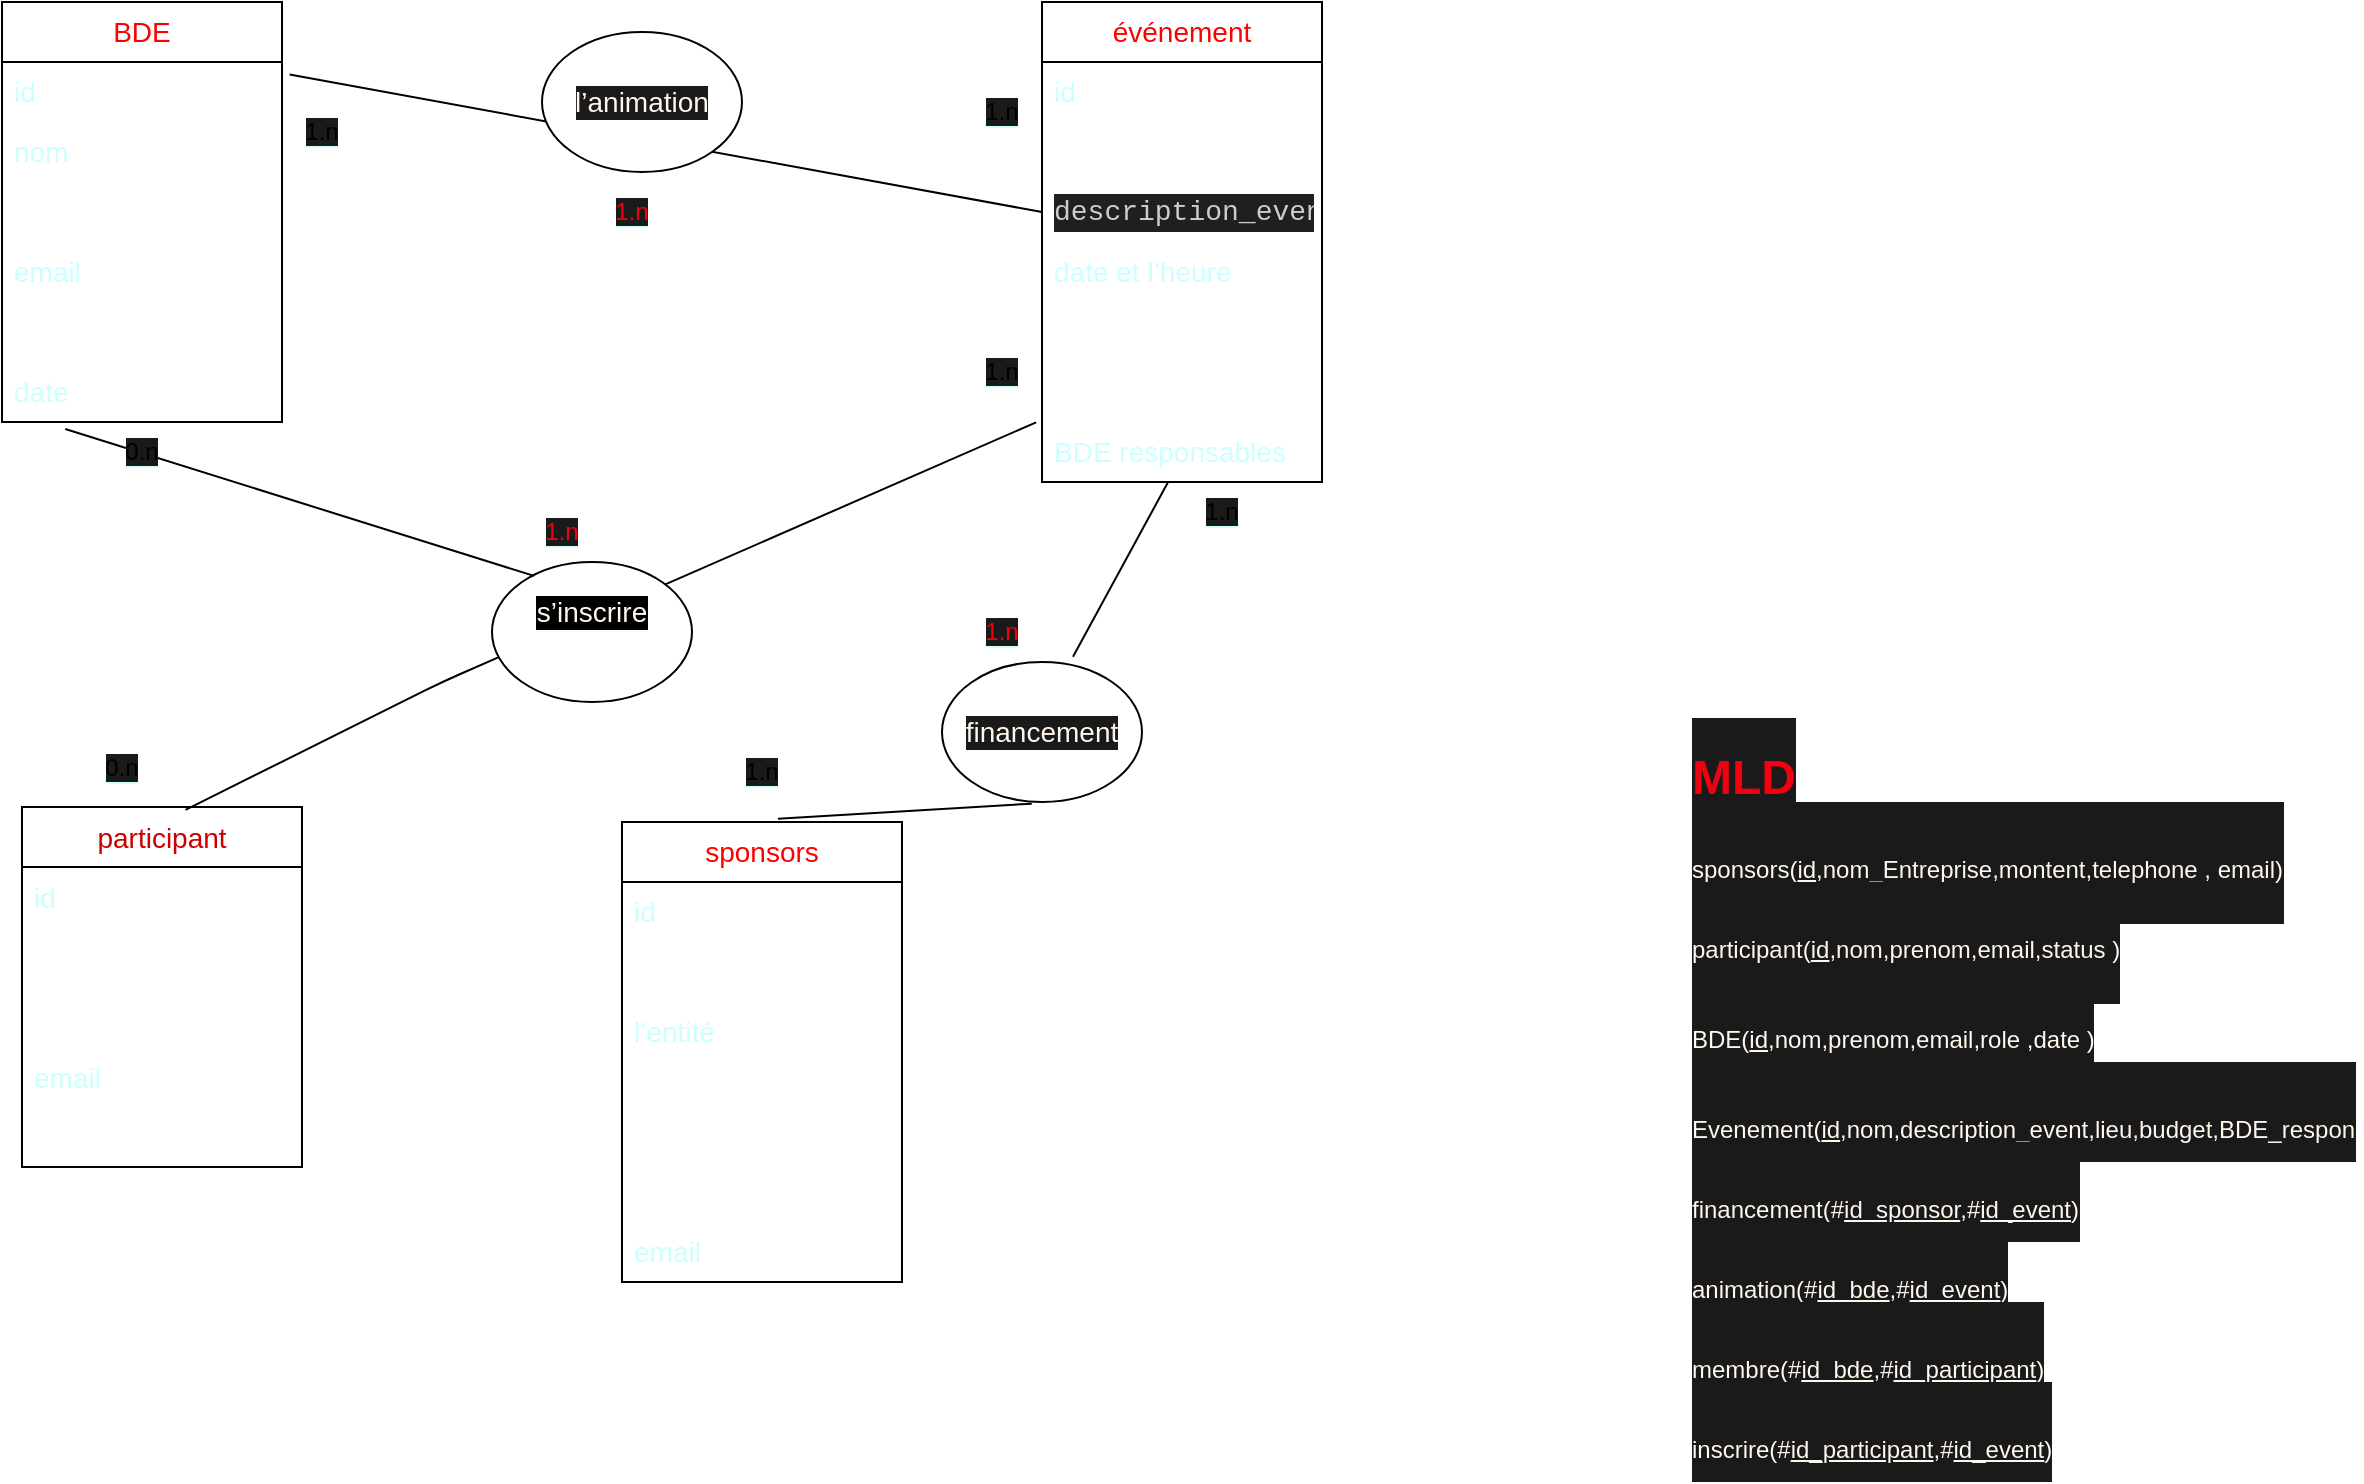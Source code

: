 <mxfile>
    <diagram id="pjIwxmxxNrHiYJVAMZtM" name="Page-1">
        <mxGraphModel dx="771" dy="433" grid="1" gridSize="10" guides="1" tooltips="1" connect="1" arrows="1" fold="1" page="1" pageScale="1" pageWidth="850" pageHeight="1100" math="0" shadow="0">
            <root>
                <mxCell id="0"/>
                <mxCell id="1" parent="0"/>
                <mxCell id="21" value="&lt;span style=&quot;color: rgb(255, 0, 0); font-family: Arial, sans-serif; font-size: 14px;&quot;&gt;BDE&lt;/span&gt;" style="swimlane;fontStyle=0;childLayout=stackLayout;horizontal=1;startSize=30;horizontalStack=0;resizeParent=1;resizeParentMax=0;resizeLast=0;collapsible=1;marginBottom=0;whiteSpace=wrap;html=1;" parent="1" vertex="1">
                    <mxGeometry x="30" y="20" width="140" height="210" as="geometry"/>
                </mxCell>
                <mxCell id="22" value="&lt;span style=&quot;color: rgb(204, 255, 255); font-family: Arial, sans-serif; font-size: 14px;&quot;&gt;id&lt;/span&gt;" style="text;strokeColor=none;fillColor=none;align=left;verticalAlign=middle;spacingLeft=4;spacingRight=4;overflow=hidden;points=[[0,0.5],[1,0.5]];portConstraint=eastwest;rotatable=0;whiteSpace=wrap;html=1;" parent="21" vertex="1">
                    <mxGeometry y="30" width="140" height="30" as="geometry"/>
                </mxCell>
                <mxCell id="23" value="&lt;span id=&quot;docs-internal-guid-59bb639d-7fff-08ca-f081-ec9cf9c233c6&quot;&gt;&lt;span style=&quot;font-size: 10.5pt; font-family: Arial, sans-serif; background-color: transparent; font-variant-numeric: normal; font-variant-east-asian: normal; font-variant-alternates: normal; font-variant-position: normal; vertical-align: baseline;&quot;&gt;&lt;font color=&quot;#ccffff&quot;&gt;nom&lt;/font&gt;&lt;/span&gt;&lt;/span&gt;" style="text;strokeColor=none;fillColor=none;align=left;verticalAlign=middle;spacingLeft=4;spacingRight=4;overflow=hidden;points=[[0,0.5],[1,0.5]];portConstraint=eastwest;rotatable=0;whiteSpace=wrap;html=1;" parent="21" vertex="1">
                    <mxGeometry y="60" width="140" height="30" as="geometry"/>
                </mxCell>
                <mxCell id="24" value="&lt;span id=&quot;docs-internal-guid-3f4ebf22-7fff-260a-1381-0d9e76ec900e&quot;&gt;&lt;span style=&quot;font-size: 10.5pt; font-family: Arial, sans-serif; background-color: transparent; font-variant-numeric: normal; font-variant-east-asian: normal; font-variant-alternates: normal; font-variant-position: normal; vertical-align: baseline;&quot;&gt;&lt;font color=&quot;#ffffff&quot;&gt;prénom&lt;/font&gt;&lt;/span&gt;&lt;/span&gt;" style="text;strokeColor=none;fillColor=none;align=left;verticalAlign=middle;spacingLeft=4;spacingRight=4;overflow=hidden;points=[[0,0.5],[1,0.5]];portConstraint=eastwest;rotatable=0;whiteSpace=wrap;html=1;" parent="21" vertex="1">
                    <mxGeometry y="90" width="140" height="30" as="geometry"/>
                </mxCell>
                <mxCell id="31" value="&lt;span id=&quot;docs-internal-guid-2f668785-7fff-6c8c-528b-079bab67a5d0&quot;&gt;&lt;span style=&quot;font-size: 10.5pt; font-family: Arial, sans-serif; background-color: transparent; font-variant-numeric: normal; font-variant-east-asian: normal; font-variant-alternates: normal; font-variant-position: normal; vertical-align: baseline;&quot;&gt;&lt;font color=&quot;#ccffff&quot;&gt;email&lt;/font&gt;&lt;/span&gt;&lt;/span&gt;" style="text;strokeColor=none;fillColor=none;align=left;verticalAlign=middle;spacingLeft=4;spacingRight=4;overflow=hidden;points=[[0,0.5],[1,0.5]];portConstraint=eastwest;rotatable=0;whiteSpace=wrap;html=1;" vertex="1" parent="21">
                    <mxGeometry y="120" width="140" height="30" as="geometry"/>
                </mxCell>
                <mxCell id="32" value="&lt;span id=&quot;docs-internal-guid-84155e03-7fff-9a52-054f-cbe6f1718405&quot;&gt;&lt;span style=&quot;font-size: 10.5pt; font-family: Arial, sans-serif; background-color: transparent; font-variant-numeric: normal; font-variant-east-asian: normal; font-variant-alternates: normal; font-variant-position: normal; vertical-align: baseline;&quot;&gt;&lt;font color=&quot;#ffffff&quot;&gt;rôle&amp;nbsp;&lt;/font&gt;&lt;/span&gt;&lt;/span&gt;" style="text;strokeColor=none;fillColor=none;align=left;verticalAlign=middle;spacingLeft=4;spacingRight=4;overflow=hidden;points=[[0,0.5],[1,0.5]];portConstraint=eastwest;rotatable=0;whiteSpace=wrap;html=1;" vertex="1" parent="21">
                    <mxGeometry y="150" width="140" height="30" as="geometry"/>
                </mxCell>
                <mxCell id="33" value="&lt;span id=&quot;docs-internal-guid-dc673a9e-7fff-c9e9-d567-cee9d6c7f6c4&quot;&gt;&lt;span style=&quot;font-size: 10.5pt; font-family: Arial, sans-serif; background-color: transparent; font-variant-numeric: normal; font-variant-east-asian: normal; font-variant-alternates: normal; font-variant-position: normal; vertical-align: baseline;&quot;&gt;&lt;font color=&quot;#ccffff&quot;&gt;date&amp;nbsp;&lt;/font&gt;&lt;/span&gt;&lt;/span&gt;" style="text;strokeColor=none;fillColor=none;align=left;verticalAlign=middle;spacingLeft=4;spacingRight=4;overflow=hidden;points=[[0,0.5],[1,0.5]];portConstraint=eastwest;rotatable=0;whiteSpace=wrap;html=1;" vertex="1" parent="21">
                    <mxGeometry y="180" width="140" height="30" as="geometry"/>
                </mxCell>
                <mxCell id="34" value="&lt;span id=&quot;docs-internal-guid-08933a02-7fff-bcd0-d596-280990d4903c&quot;&gt;&lt;span style=&quot;font-size: 10.5pt; font-family: Arial, sans-serif; color: rgb(255, 0, 0); background-color: transparent; font-variant-numeric: normal; font-variant-east-asian: normal; font-variant-alternates: normal; font-variant-position: normal; vertical-align: baseline;&quot;&gt;événement&lt;/span&gt;&lt;/span&gt;" style="swimlane;fontStyle=0;childLayout=stackLayout;horizontal=1;startSize=30;horizontalStack=0;resizeParent=1;resizeParentMax=0;resizeLast=0;collapsible=1;marginBottom=0;whiteSpace=wrap;html=1;" vertex="1" parent="1">
                    <mxGeometry x="550" y="20" width="140" height="240" as="geometry"/>
                </mxCell>
                <mxCell id="154" value="&lt;font face=&quot;Arial, sans-serif&quot; color=&quot;#ccffff&quot;&gt;&lt;span style=&quot;font-size: 14px;&quot;&gt;id&lt;/span&gt;&lt;/font&gt;" style="text;strokeColor=none;fillColor=none;align=left;verticalAlign=middle;spacingLeft=4;spacingRight=4;overflow=hidden;points=[[0,0.5],[1,0.5]];portConstraint=eastwest;rotatable=0;whiteSpace=wrap;html=1;" vertex="1" parent="34">
                    <mxGeometry y="30" width="140" height="30" as="geometry"/>
                </mxCell>
                <mxCell id="35" value="&lt;span id=&quot;docs-internal-guid-45a3f884-7fff-835d-4d21-895cf1a21e6d&quot;&gt;&lt;span style=&quot;font-size: 10.5pt; font-family: Arial, sans-serif; background-color: transparent; font-variant-numeric: normal; font-variant-east-asian: normal; font-variant-alternates: normal; font-variant-position: normal; vertical-align: baseline;&quot;&gt;&lt;font color=&quot;#ffffff&quot;&gt;nom&lt;/font&gt;&lt;/span&gt;&lt;/span&gt;" style="text;strokeColor=none;fillColor=none;align=left;verticalAlign=middle;spacingLeft=4;spacingRight=4;overflow=hidden;points=[[0,0.5],[1,0.5]];portConstraint=eastwest;rotatable=0;whiteSpace=wrap;html=1;" vertex="1" parent="34">
                    <mxGeometry y="60" width="140" height="30" as="geometry"/>
                </mxCell>
                <mxCell id="36" value="&lt;div style=&quot;color: rgb(204, 204, 204); background-color: rgb(31, 31, 31); font-family: Consolas, &amp;quot;Courier New&amp;quot;, monospace; font-size: 14px; line-height: 19px;&quot;&gt;description_event&lt;/div&gt;" style="text;strokeColor=none;fillColor=none;align=left;verticalAlign=middle;spacingLeft=4;spacingRight=4;overflow=hidden;points=[[0,0.5],[1,0.5]];portConstraint=eastwest;rotatable=0;whiteSpace=wrap;html=1;" vertex="1" parent="34">
                    <mxGeometry y="90" width="140" height="30" as="geometry"/>
                </mxCell>
                <mxCell id="37" value="&lt;span id=&quot;docs-internal-guid-454e2ace-7fff-b997-c680-8081f8a6e12c&quot;&gt;&lt;span style=&quot;font-size: 10.5pt; font-family: Arial, sans-serif; background-color: transparent; font-variant-numeric: normal; font-variant-east-asian: normal; font-variant-alternates: normal; font-variant-position: normal; vertical-align: baseline;&quot;&gt;&lt;font color=&quot;#ccffff&quot;&gt;date et l’heure&lt;/font&gt;&lt;/span&gt;&lt;/span&gt;" style="text;strokeColor=none;fillColor=none;align=left;verticalAlign=middle;spacingLeft=4;spacingRight=4;overflow=hidden;points=[[0,0.5],[1,0.5]];portConstraint=eastwest;rotatable=0;whiteSpace=wrap;html=1;" vertex="1" parent="34">
                    <mxGeometry y="120" width="140" height="30" as="geometry"/>
                </mxCell>
                <mxCell id="48" value="&lt;span id=&quot;docs-internal-guid-1a4ac7c8-7fff-aef8-def3-51b6db374f31&quot;&gt;&lt;span style=&quot;font-size: 10.5pt; font-family: Arial, sans-serif; background-color: transparent; font-variant-numeric: normal; font-variant-east-asian: normal; font-variant-alternates: normal; font-variant-position: normal; vertical-align: baseline;&quot;&gt;&lt;font color=&quot;#ffffff&quot;&gt;lieu&lt;/font&gt;&lt;/span&gt;&lt;/span&gt;" style="text;strokeColor=none;fillColor=none;align=left;verticalAlign=middle;spacingLeft=4;spacingRight=4;overflow=hidden;points=[[0,0.5],[1,0.5]];portConstraint=eastwest;rotatable=0;whiteSpace=wrap;html=1;" vertex="1" parent="34">
                    <mxGeometry y="150" width="140" height="30" as="geometry"/>
                </mxCell>
                <mxCell id="49" value="&lt;span id=&quot;docs-internal-guid-4f42584a-7fff-d4b2-7f59-7279d9ef4dea&quot;&gt;&lt;span style=&quot;font-size: 10.5pt; font-family: Arial, sans-serif; background-color: transparent; font-variant-numeric: normal; font-variant-east-asian: normal; font-variant-alternates: normal; font-variant-position: normal; vertical-align: baseline;&quot;&gt;&lt;font color=&quot;#ffffff&quot;&gt;budget prévu&lt;/font&gt;&lt;/span&gt;&lt;/span&gt;" style="text;strokeColor=none;fillColor=none;align=left;verticalAlign=middle;spacingLeft=4;spacingRight=4;overflow=hidden;points=[[0,0.5],[1,0.5]];portConstraint=eastwest;rotatable=0;whiteSpace=wrap;html=1;" vertex="1" parent="34">
                    <mxGeometry y="180" width="140" height="30" as="geometry"/>
                </mxCell>
                <mxCell id="47" value="&lt;span id=&quot;docs-internal-guid-fb72c0b5-7fff-072e-7a2b-0fc0bb39331f&quot;&gt;&lt;span style=&quot;font-size: 10.5pt; font-family: Arial, sans-serif; background-color: transparent; font-variant-numeric: normal; font-variant-east-asian: normal; font-variant-alternates: normal; font-variant-position: normal; vertical-align: baseline;&quot;&gt;&lt;font color=&quot;#ccffff&quot;&gt;BDE responsables&lt;/font&gt;&lt;/span&gt;&lt;/span&gt;" style="text;strokeColor=none;fillColor=none;align=left;verticalAlign=middle;spacingLeft=4;spacingRight=4;overflow=hidden;points=[[0,0.5],[1,0.5]];portConstraint=eastwest;rotatable=0;whiteSpace=wrap;html=1;" vertex="1" parent="34">
                    <mxGeometry y="210" width="140" height="30" as="geometry"/>
                </mxCell>
                <mxCell id="38" value="&lt;span id=&quot;docs-internal-guid-b067aceb-7fff-efbc-1e05-20de5508f4ee&quot;&gt;&lt;span style=&quot;font-size: 10.5pt; font-family: Arial, sans-serif; color: rgb(255, 0, 0); background-color: transparent; font-variant-numeric: normal; font-variant-east-asian: normal; font-variant-alternates: normal; font-variant-position: normal; vertical-align: baseline;&quot;&gt;sponsors&lt;/span&gt;&lt;/span&gt;" style="swimlane;fontStyle=0;childLayout=stackLayout;horizontal=1;startSize=30;horizontalStack=0;resizeParent=1;resizeParentMax=0;resizeLast=0;collapsible=1;marginBottom=0;whiteSpace=wrap;html=1;" vertex="1" parent="1">
                    <mxGeometry x="340" y="430" width="140" height="230" as="geometry"/>
                </mxCell>
                <mxCell id="39" value="&lt;font face=&quot;Arial, sans-serif&quot; color=&quot;#ccffff&quot;&gt;&lt;span style=&quot;font-size: 14px;&quot;&gt;id&lt;/span&gt;&lt;/font&gt;" style="text;strokeColor=none;fillColor=none;align=left;verticalAlign=middle;spacingLeft=4;spacingRight=4;overflow=hidden;points=[[0,0.5],[1,0.5]];portConstraint=eastwest;rotatable=0;whiteSpace=wrap;html=1;" vertex="1" parent="38">
                    <mxGeometry y="30" width="140" height="30" as="geometry"/>
                </mxCell>
                <mxCell id="40" value="&lt;span id=&quot;docs-internal-guid-d75b1097-7fff-881f-feaa-a5ca8b7783f4&quot;&gt;&lt;span style=&quot;font-size: 10.5pt; font-family: Arial, sans-serif; background-color: transparent; font-variant-numeric: normal; font-variant-east-asian: normal; font-variant-alternates: normal; font-variant-position: normal; vertical-align: baseline;&quot;&gt;&lt;font color=&quot;#ffffff&quot;&gt;nom de l’entreprise&lt;/font&gt;&lt;/span&gt;&lt;/span&gt;" style="text;strokeColor=none;fillColor=none;align=left;verticalAlign=middle;spacingLeft=4;spacingRight=4;overflow=hidden;points=[[0,0.5],[1,0.5]];portConstraint=eastwest;rotatable=0;whiteSpace=wrap;html=1;" vertex="1" parent="38">
                    <mxGeometry y="60" width="140" height="30" as="geometry"/>
                </mxCell>
                <mxCell id="41" value="&lt;span id=&quot;docs-internal-guid-871e2f17-7fff-f06a-6daf-a95972326f33&quot;&gt;&lt;span style=&quot;font-size: 10.5pt; font-family: Arial, sans-serif; background-color: transparent; font-variant-numeric: normal; font-variant-east-asian: normal; font-variant-alternates: normal; font-variant-position: normal; vertical-align: baseline;&quot;&gt;&lt;font color=&quot;#ccffff&quot;&gt;l’entité&lt;/font&gt;&lt;/span&gt;&lt;/span&gt;" style="text;strokeColor=none;fillColor=none;align=left;verticalAlign=middle;spacingLeft=4;spacingRight=4;overflow=hidden;points=[[0,0.5],[1,0.5]];portConstraint=eastwest;rotatable=0;whiteSpace=wrap;html=1;" vertex="1" parent="38">
                    <mxGeometry y="90" width="140" height="30" as="geometry"/>
                </mxCell>
                <mxCell id="56" value="&lt;span id=&quot;docs-internal-guid-0dcee9f8-7fff-73ad-41b5-2823cd2b77e1&quot;&gt;&lt;span style=&quot;font-size: 10.5pt; font-family: Arial, sans-serif; background-color: transparent; font-variant-numeric: normal; font-variant-east-asian: normal; font-variant-alternates: normal; font-variant-position: normal; vertical-align: baseline;&quot;&gt;&lt;font color=&quot;#ffffff&quot;&gt;montant sponsorisé&lt;/font&gt;&lt;/span&gt;&lt;/span&gt;" style="text;strokeColor=none;fillColor=none;align=left;verticalAlign=middle;spacingLeft=4;spacingRight=4;overflow=hidden;points=[[0,0.5],[1,0.5]];portConstraint=eastwest;rotatable=0;whiteSpace=wrap;html=1;" vertex="1" parent="38">
                    <mxGeometry y="120" width="140" height="30" as="geometry"/>
                </mxCell>
                <mxCell id="61" value="&lt;span id=&quot;docs-internal-guid-682aff36-7fff-ed8c-a5e2-1221c989299a&quot;&gt;&lt;span style=&quot;font-size: 10.5pt; font-family: Arial, sans-serif; background-color: transparent; font-variant-numeric: normal; font-variant-east-asian: normal; font-variant-alternates: normal; font-variant-position: normal; vertical-align: baseline;&quot;&gt;&lt;font color=&quot;#ffffff&quot;&gt;téléphone&lt;/font&gt;&lt;/span&gt;&lt;/span&gt;" style="text;strokeColor=none;fillColor=none;align=left;verticalAlign=middle;spacingLeft=4;spacingRight=4;overflow=hidden;points=[[0,0.5],[1,0.5]];portConstraint=eastwest;rotatable=0;whiteSpace=wrap;html=1;" vertex="1" parent="38">
                    <mxGeometry y="150" width="140" height="50" as="geometry"/>
                </mxCell>
                <mxCell id="60" value="&lt;span id=&quot;docs-internal-guid-1662ffc8-7fff-d35b-0fd1-4f58d5b0526a&quot;&gt;&lt;span style=&quot;font-size: 10.5pt; font-family: Arial, sans-serif; background-color: transparent; font-variant-numeric: normal; font-variant-east-asian: normal; font-variant-alternates: normal; font-variant-position: normal; vertical-align: baseline;&quot;&gt;&lt;font color=&quot;#ccffff&quot;&gt;email&lt;/font&gt;&lt;/span&gt;&lt;/span&gt;" style="text;strokeColor=none;fillColor=none;align=left;verticalAlign=middle;spacingLeft=4;spacingRight=4;overflow=hidden;points=[[0,0.5],[1,0.5]];portConstraint=eastwest;rotatable=0;whiteSpace=wrap;html=1;" vertex="1" parent="38">
                    <mxGeometry y="200" width="140" height="30" as="geometry"/>
                </mxCell>
                <mxCell id="42" value="&lt;span id=&quot;docs-internal-guid-1909ddb9-7fff-5a02-095b-64a0893afc13&quot;&gt;&lt;span style=&quot;font-size: 10.5pt; font-family: Arial, sans-serif; background-color: transparent; font-variant-numeric: normal; font-variant-east-asian: normal; font-variant-alternates: normal; font-variant-position: normal; vertical-align: baseline;&quot;&gt;&lt;font color=&quot;#cc0000&quot;&gt;participant&lt;/font&gt;&lt;/span&gt;&lt;/span&gt;" style="swimlane;fontStyle=0;childLayout=stackLayout;horizontal=1;startSize=30;horizontalStack=0;resizeParent=1;resizeParentMax=0;resizeLast=0;collapsible=1;marginBottom=0;whiteSpace=wrap;html=1;" vertex="1" parent="1">
                    <mxGeometry x="40" y="422.5" width="140" height="180" as="geometry"/>
                </mxCell>
                <mxCell id="43" value="&lt;span style=&quot;color: rgb(204, 255, 255); font-family: Arial, sans-serif; font-size: 14px;&quot;&gt;id&lt;/span&gt;" style="text;strokeColor=none;fillColor=none;align=left;verticalAlign=middle;spacingLeft=4;spacingRight=4;overflow=hidden;points=[[0,0.5],[1,0.5]];portConstraint=eastwest;rotatable=0;whiteSpace=wrap;html=1;" vertex="1" parent="42">
                    <mxGeometry y="30" width="140" height="30" as="geometry"/>
                </mxCell>
                <mxCell id="44" value="&lt;span id=&quot;docs-internal-guid-50183057-7fff-dc28-0ece-fb6d8769b1d7&quot;&gt;&lt;span style=&quot;font-size: 10.5pt; font-family: Arial, sans-serif; background-color: transparent; font-variant-numeric: normal; font-variant-east-asian: normal; font-variant-alternates: normal; font-variant-position: normal; vertical-align: baseline;&quot;&gt;&lt;font color=&quot;#ffffff&quot;&gt;nom&lt;/font&gt;&lt;/span&gt;&lt;/span&gt;" style="text;strokeColor=none;fillColor=none;align=left;verticalAlign=middle;spacingLeft=4;spacingRight=4;overflow=hidden;points=[[0,0.5],[1,0.5]];portConstraint=eastwest;rotatable=0;whiteSpace=wrap;html=1;" vertex="1" parent="42">
                    <mxGeometry y="60" width="140" height="30" as="geometry"/>
                </mxCell>
                <mxCell id="45" value="&lt;span id=&quot;docs-internal-guid-d89d259f-7fff-f6d5-d1db-abe1b9087aed&quot;&gt;&lt;span style=&quot;font-size: 10.5pt; font-family: Arial, sans-serif; background-color: transparent; font-variant-numeric: normal; font-variant-east-asian: normal; font-variant-alternates: normal; font-variant-position: normal; vertical-align: baseline;&quot;&gt;&lt;font color=&quot;#ffffff&quot;&gt;prénom&lt;/font&gt;&lt;/span&gt;&lt;/span&gt;" style="text;strokeColor=none;fillColor=none;align=left;verticalAlign=middle;spacingLeft=4;spacingRight=4;overflow=hidden;points=[[0,0.5],[1,0.5]];portConstraint=eastwest;rotatable=0;whiteSpace=wrap;html=1;" vertex="1" parent="42">
                    <mxGeometry y="90" width="140" height="30" as="geometry"/>
                </mxCell>
                <mxCell id="50" value="&lt;span id=&quot;docs-internal-guid-84678ed5-7fff-48c8-f790-d0dbcbf36f1a&quot;&gt;&lt;span style=&quot;font-size: 10.5pt; font-family: Arial, sans-serif; background-color: transparent; font-variant-numeric: normal; font-variant-east-asian: normal; font-variant-alternates: normal; font-variant-position: normal; vertical-align: baseline;&quot;&gt;&lt;font color=&quot;#ccffff&quot;&gt;email&lt;/font&gt;&lt;/span&gt;&lt;/span&gt;" style="text;strokeColor=none;fillColor=none;align=left;verticalAlign=middle;spacingLeft=4;spacingRight=4;overflow=hidden;points=[[0,0.5],[1,0.5]];portConstraint=eastwest;rotatable=0;whiteSpace=wrap;html=1;" vertex="1" parent="42">
                    <mxGeometry y="120" width="140" height="30" as="geometry"/>
                </mxCell>
                <mxCell id="53" value="&lt;span style=&quot;font-family: Arial, sans-serif; font-size: 14px; text-align: center;&quot;&gt;&lt;font color=&quot;#ffffff&quot;&gt;statut&lt;/font&gt;&lt;/span&gt;" style="text;strokeColor=none;fillColor=none;align=left;verticalAlign=middle;spacingLeft=4;spacingRight=4;overflow=hidden;points=[[0,0.5],[1,0.5]];portConstraint=eastwest;rotatable=0;whiteSpace=wrap;html=1;" vertex="1" parent="42">
                    <mxGeometry y="150" width="140" height="30" as="geometry"/>
                </mxCell>
                <mxCell id="69" value="" style="endArrow=none;html=1;fontColor=#FFFFFF;entryX=0;entryY=0.5;entryDx=0;entryDy=0;exitX=1.027;exitY=0.209;exitDx=0;exitDy=0;exitPerimeter=0;" edge="1" parent="1" source="22" target="36">
                    <mxGeometry width="50" height="50" relative="1" as="geometry">
                        <mxPoint x="193.78" y="76.27" as="sourcePoint"/>
                        <mxPoint x="528.74" y="73.12" as="targetPoint"/>
                        <Array as="points"/>
                    </mxGeometry>
                </mxCell>
                <mxCell id="87" value="" style="endArrow=none;html=1;fontColor=#CC0000;exitX=0.584;exitY=0.008;exitDx=0;exitDy=0;exitPerimeter=0;entryX=-0.021;entryY=0.005;entryDx=0;entryDy=0;entryPerimeter=0;" edge="1" parent="1" source="42" target="47">
                    <mxGeometry width="50" height="50" relative="1" as="geometry">
                        <mxPoint x="600" y="300" as="sourcePoint"/>
                        <mxPoint x="528.32" y="140.84" as="targetPoint"/>
                        <Array as="points">
                            <mxPoint x="250" y="360"/>
                        </Array>
                    </mxGeometry>
                </mxCell>
                <mxCell id="90" value="&lt;span style=&quot;background-color: rgb(26, 26, 26);&quot;&gt;0.n&lt;/span&gt;" style="text;html=1;align=center;verticalAlign=middle;whiteSpace=wrap;rounded=0;labelBackgroundColor=#CCFFFF;" vertex="1" parent="1">
                    <mxGeometry x="60" y="387.5" width="60" height="30" as="geometry"/>
                </mxCell>
                <mxCell id="91" value="&lt;span style=&quot;background-color: rgb(26, 26, 26);&quot;&gt;1.n&lt;/span&gt;" style="text;html=1;align=center;verticalAlign=middle;whiteSpace=wrap;rounded=0;labelBackgroundColor=#CCFFFF;" vertex="1" parent="1">
                    <mxGeometry x="500" y="190" width="60" height="30" as="geometry"/>
                </mxCell>
                <mxCell id="105" value="&lt;span style=&quot;color: rgba(0, 0, 0, 0); font-family: monospace; font-size: 0px; text-align: start; background-color: rgb(42, 37, 47);&quot;&gt;%3CmxGraphModel%3E%3Croot%3E%3CmxCell%20id%3D%220%22%2F%3E%3CmxCell%20id%3D%221%22%20parent%3D%220%22%2F%3E%3CmxCell%20id%3D%222%22%20value%3D%22%22%20style%3D%22endArrow%3Dnone%3Bhtml%3D1%3BfontColor%3D%23FFFFFF%3BentryX%3D-0.024%3BentryY%3D0.131%3BentryDx%3D0%3BentryDy%3D0%3BentryPerimeter%3D0%3BexitX%3D1.027%3BexitY%3D0.209%3BexitDx%3D0%3BexitDy%3D0%3BexitPerimeter%3D0%3BstartArrow%3Dnone%3B%22%20edge%3D%221%22%20parent%3D%221%22%3E%3CmxGeometry%20width%3D%2250%22%20height%3D%2250%22%20relative%3D%221%22%20as%3D%22geometry%22%3E%3CmxPoint%20x%3D%22422.97%22%20y%3D%2282.54%22%20as%3D%22sourcePoint%22%2F%3E%3CmxPoint%20x%3D%22526.64%22%20y%3D%2272.27%22%20as%3D%22targetPoint%22%2F%3E%3CArray%20as%3D%22points%22%3E%3CmxPoint%20x%3D%22320%22%20y%3D%2285%22%2F%3E%3C%2FArray%3E%3C%2FmxGeometry%3E%3C%2FmxCell%3E%3C%2Froot%3E%3C%2FmxGraphModel%3E&lt;/span&gt;" style="ellipse;whiteSpace=wrap;html=1;labelBackgroundColor=#1A1A1A;fontColor=#CC0000;" vertex="1" parent="1">
                    <mxGeometry x="300" y="35" width="100" height="70" as="geometry"/>
                </mxCell>
                <mxCell id="107" value="&lt;span style=&quot;color: rgba(0, 0, 0, 0); font-family: monospace; font-size: 0px; text-align: start; background-color: rgb(42, 37, 47);&quot;&gt;%3CmxGraphModel%3E%3Croot%3E%3CmxCell%20id%3D%220%22%2F%3E%3CmxCell%20id%3D%221%22%20parent%3D%220%22%2F%3E%3CmxCell%20id%3D%222%22%20value%3D%22%22%20style%3D%22endArrow%3Dnone%3Bhtml%3D1%3BfontColor%3D%23FFFFFF%3BentryX%3D-0.024%3BentryY%3D0.131%3BentryDx%3D0%3BentryDy%3D0%3BentryPerimeter%3D0%3BexitX%3D1.027%3BexitY%3D0.209%3BexitDx%3D0%3BexitDy%3D0%3BexitPerimeter%3D0%3BstartArrow%3Dnone%3B%22%20edge%3D%221%22%20parent%3D%221%22%3E%3CmxGeometry%20width%3D%2250%22%20height%3D%2250%22%20relative%3D%221%22%20as%3D%22geometry%22%3E%3CmxPoint%20x%3D%22422.97%22%20y%3D%2282.54%22%20as%3D%22sourcePoint%22%2F%3E%3CmxPoint%20x%3D%22526.64%22%20y%3D%2272.27%22%20as%3D%22targetPoint%22%2F%3E%3CArray%20as%3D%22points%22%3E%3CmxPoint%20x%3D%22320%22%20y%3D%2285%22%2F%3E%3C%2FArray%3E%3C%2FmxGeometry%3E%3C%2FmxCell%3E%3C%2Froot%3E%3C%2FmxGraphModel%3E&lt;/span&gt;" style="ellipse;whiteSpace=wrap;html=1;labelBackgroundColor=#1A1A1A;fontColor=#CC0000;" vertex="1" parent="1">
                    <mxGeometry x="275" y="300" width="100" height="70" as="geometry"/>
                </mxCell>
                <mxCell id="119" value="&lt;span style=&quot;background-color: rgb(26, 26, 26);&quot;&gt;1.n&lt;/span&gt;" style="text;html=1;align=center;verticalAlign=middle;whiteSpace=wrap;rounded=0;labelBackgroundColor=#CCFFFF;" vertex="1" parent="1">
                    <mxGeometry x="380" y="390" width="60" height="30" as="geometry"/>
                </mxCell>
                <mxCell id="121" value="&lt;span id=&quot;docs-internal-guid-4e5c24fe-7fff-c578-7a09-25107cacac20&quot;&gt;&lt;span style=&quot;font-size: 10.5pt; font-family: Arial, sans-serif; font-variant-numeric: normal; font-variant-east-asian: normal; font-variant-alternates: normal; font-variant-position: normal; vertical-align: baseline;&quot;&gt;&lt;font color=&quot;#000000&quot;&gt;financement&lt;/font&gt;&lt;/span&gt;&lt;/span&gt;" style="text;html=1;align=center;verticalAlign=middle;whiteSpace=wrap;rounded=0;labelBackgroundColor=#FFFFFF;" vertex="1" parent="1">
                    <mxGeometry x="530" y="370" width="60" height="30" as="geometry"/>
                </mxCell>
                <mxCell id="122" value="&lt;span id=&quot;docs-internal-guid-1dca1ef8-7fff-0c7e-3ad9-99fe6d4969ea&quot;&gt;&lt;span style=&quot;font-size: 10.5pt; font-family: Arial, sans-serif; font-variant-numeric: normal; font-variant-east-asian: normal; font-variant-alternates: normal; font-variant-position: normal; vertical-align: baseline;&quot;&gt;&lt;font color=&quot;#fff7ed&quot;&gt;s’inscrire&lt;/font&gt;&lt;/span&gt;&lt;/span&gt;" style="text;html=1;align=center;verticalAlign=middle;whiteSpace=wrap;rounded=0;labelBackgroundColor=#000000;" vertex="1" parent="1">
                    <mxGeometry x="295" y="310" width="60" height="30" as="geometry"/>
                </mxCell>
                <mxCell id="125" value="&lt;span id=&quot;docs-internal-guid-0dac7657-7fff-9902-0aa5-69a8bb24d0d1&quot;&gt;&lt;span style=&quot;font-size: 10.5pt; font-family: Arial, sans-serif; font-variant-numeric: normal; font-variant-east-asian: normal; font-variant-alternates: normal; font-variant-position: normal; vertical-align: baseline;&quot;&gt;&lt;font color=&quot;#fff7ed&quot;&gt;l’animation&lt;/font&gt;&lt;/span&gt;&lt;/span&gt;" style="text;html=1;align=center;verticalAlign=middle;whiteSpace=wrap;rounded=0;labelBackgroundColor=#1A1A1A;" vertex="1" parent="1">
                    <mxGeometry x="315" y="50" width="70" height="40" as="geometry"/>
                </mxCell>
                <mxCell id="127" value="&lt;span style=&quot;background-color: rgb(26, 26, 26);&quot;&gt;1.n&lt;/span&gt;&lt;span style=&quot;color: rgba(0, 0, 0, 0); font-family: monospace; font-size: 0px; text-align: start; background-color: rgb(42, 37, 47);&quot;&gt;%3CmxGraphModel%3E%3Croot%3E%3CmxCell%20id%3D%220%22%2F%3E%3CmxCell%20id%3D%221%22%20parent%3D%220%22%2F%3E%3CmxCell%20id%3D%222%22%20value%3D%22%26lt%3Bspan%20style%3D%26quot%3Bbackground-color%3A%20rgb(26%2C%2026%2C%2026)%3B%26quot%3B%26gt%3B1.1%26lt%3B%2Fspan%26gt%3B%22%20style%3D%22text%3Bhtml%3D1%3Balign%3Dcenter%3BverticalAlign%3Dmiddle%3BwhiteSpace%3Dwrap%3Brounded%3D0%3BlabelBackgroundColor%3D%23CCFFFF%3B%22%20vertex%3D%221%22%20parent%3D%221%22%3E%3CmxGeometry%20x%3D%22470%22%20y%3D%22140%22%20width%3D%2260%22%20height%3D%2230%22%20as%3D%22geometry%22%2F%3E%3C%2FmxCell%3E%3C%2Froot%3E%3C%2FmxGraphModel%3E&lt;/span&gt;" style="text;html=1;align=center;verticalAlign=middle;whiteSpace=wrap;rounded=0;labelBackgroundColor=#CCFFFF;" vertex="1" parent="1">
                    <mxGeometry x="160" y="70" width="60" height="30" as="geometry"/>
                </mxCell>
                <mxCell id="128" value="&lt;span style=&quot;background-color: rgb(26, 26, 26);&quot;&gt;1.n&lt;/span&gt;&lt;span style=&quot;color: rgba(0, 0, 0, 0); font-family: monospace; font-size: 0px; text-align: start; background-color: rgb(42, 37, 47);&quot;&gt;%3CmxGraphModel%3E%3Croot%3E%3CmxCell%20id%3D%220%22%2F%3E%3CmxCell%20id%3D%221%22%20parent%3D%220%22%2F%3E%3CmxCell%20id%3D%222%22%20value%3D%22%26lt%3Bspan%20style%3D%26quot%3Bbackground-color%3A%20rgb(26%2C%2026%2C%2026)%3B%26quot%3B%26gt%3B1.1%26lt%3B%2Fspan%26gt%3B%22%20style%3D%22text%3Bhtml%3D1%3Balign%3Dcenter%3BverticalAlign%3Dmiddle%3BwhiteSpace%3Dwrap%3Brounded%3D0%3BlabelBackgroundColor%3D%23CCFFFF%3B%22%20vertex%3D%221%22%20parent%3D%221%22%3E%3CmxGeometry%20x%3D%22470%22%20y%3D%22140%22%20width%3D%2260%22%20height%3D%2230%22%20as%3D%22geometry%22%2F%3E%3C%2FmxCell%3E%3C%2Froot%3E%3C%2FmxGraphModel%3E&lt;/span&gt;" style="text;html=1;align=center;verticalAlign=middle;whiteSpace=wrap;rounded=0;labelBackgroundColor=#CCFFFF;" vertex="1" parent="1">
                    <mxGeometry x="500" y="60" width="60" height="30" as="geometry"/>
                </mxCell>
                <mxCell id="138" value="" style="endArrow=none;html=1;fontColor=#CC0000;exitX=0.655;exitY=-0.037;exitDx=0;exitDy=0;entryX=0.449;entryY=1.012;entryDx=0;entryDy=0;entryPerimeter=0;startArrow=none;exitPerimeter=0;" edge="1" parent="1" source="118" target="47">
                    <mxGeometry width="50" height="50" relative="1" as="geometry">
                        <mxPoint x="221.76" y="331.44" as="sourcePoint"/>
                        <mxPoint x="557.06" y="190.15" as="targetPoint"/>
                    </mxGeometry>
                </mxCell>
                <mxCell id="139" value="" style="endArrow=none;html=1;fontColor=#CC0000;entryX=0.449;entryY=1.012;entryDx=0;entryDy=0;entryPerimeter=0;exitX=0.557;exitY=-0.007;exitDx=0;exitDy=0;exitPerimeter=0;" edge="1" parent="1" source="38" target="118">
                    <mxGeometry width="50" height="50" relative="1" as="geometry">
                        <mxPoint x="520" y="490" as="sourcePoint"/>
                        <mxPoint x="612.86" y="210.36" as="targetPoint"/>
                    </mxGeometry>
                </mxCell>
                <mxCell id="118" value="&lt;span id=&quot;docs-internal-guid-4e5c24fe-7fff-c578-7a09-25107cacac20&quot;&gt;&lt;span style=&quot;font-size: 10.5pt; font-family: Arial, sans-serif; background-color: transparent; font-variant-numeric: normal; font-variant-east-asian: normal; font-variant-alternates: normal; font-variant-position: normal; vertical-align: baseline;&quot;&gt;&lt;font color=&quot;#fff7ed&quot;&gt;financement&lt;/font&gt;&lt;/span&gt;&lt;/span&gt;" style="ellipse;whiteSpace=wrap;html=1;labelBackgroundColor=#1A1A1A;fontColor=#CC0000;" vertex="1" parent="1">
                    <mxGeometry x="500" y="350" width="100" height="70" as="geometry"/>
                </mxCell>
                <mxCell id="140" value="" style="endArrow=none;html=1;fontColor=#FFF7ED;entryX=0.226;entryY=1.117;entryDx=0;entryDy=0;entryPerimeter=0;exitX=0.21;exitY=0.099;exitDx=0;exitDy=0;exitPerimeter=0;" edge="1" parent="1" source="107" target="33">
                    <mxGeometry width="50" height="50" relative="1" as="geometry">
                        <mxPoint x="340" y="320" as="sourcePoint"/>
                        <mxPoint x="350" y="260" as="targetPoint"/>
                    </mxGeometry>
                </mxCell>
                <mxCell id="142" value="&lt;span style=&quot;background-color: rgb(26, 26, 26);&quot;&gt;0.n&lt;/span&gt;" style="text;html=1;align=center;verticalAlign=middle;whiteSpace=wrap;rounded=0;labelBackgroundColor=#CCFFFF;" vertex="1" parent="1">
                    <mxGeometry x="70" y="230" width="60" height="30" as="geometry"/>
                </mxCell>
                <mxCell id="145" value="&lt;h1&gt;&lt;span style=&quot;font-size: 12px; font-weight: normal;&quot;&gt;sponsors(&lt;u&gt;id&lt;/u&gt;,nom_Entreprise,montent,telephone , email)&lt;/span&gt;&lt;br&gt;&lt;/h1&gt;" style="text;html=1;strokeColor=none;fillColor=none;spacing=5;spacingTop=-20;whiteSpace=wrap;overflow=hidden;rounded=0;labelBackgroundColor=#1A1A1A;fontColor=#FFF7ED;fontStyle=0" vertex="1" parent="1">
                    <mxGeometry x="870" y="430" width="330" height="70" as="geometry"/>
                </mxCell>
                <mxCell id="146" value="&lt;span style=&quot;background-color: rgb(26, 26, 26);&quot;&gt;1.n&lt;/span&gt;&lt;span style=&quot;font-family: monospace; font-size: 0px; text-align: start; background-color: rgb(42, 37, 47);&quot;&gt;%3CmxGraphModel%3E%3Croot%3E%3CmxCell%20id%3D%220%22%2F%3E%3CmxCell%20id%3D%221%22%20parent%3D%220%22%2F%3E%3CmxCell%20id%3D%222%22%20value%3D%22%26lt%3Bspan%20style%3D%26quot%3Bbackground-color%3A%20rgb(26%2C%2026%2C%2026)%3B%26quot%3B%26gt%3B1.1%26lt%3B%2Fspan%26gt%3B%22%20style%3D%22text%3Bhtml%3D1%3Balign%3Dcenter%3BverticalAlign%3Dmiddle%3BwhiteSpace%3Dwrap%3Brounded%3D0%3BlabelBackgroundColor%3D%23CCFFFF%3B%22%20vertex%3D%221%22%20parent%3D%221%22%3E%3CmxGeometry%20x%3D%22470%22%20y%3D%22140%22%20width%3D%2260%22%20height%3D%2230%22%20as%3D%22geometry%22%2F%3E%3C%2FmxCell%3E%3C%2Froot%3E%3C%2FmxGraphModel%3E&lt;/span&gt;" style="text;html=1;align=center;verticalAlign=middle;whiteSpace=wrap;rounded=0;labelBackgroundColor=#CCFFFF;fontColor=#F00010;" vertex="1" parent="1">
                    <mxGeometry x="315" y="110" width="60" height="30" as="geometry"/>
                </mxCell>
                <mxCell id="147" value="&lt;span style=&quot;background-color: rgb(26, 26, 26);&quot;&gt;1.n&lt;/span&gt;&lt;span style=&quot;font-family: monospace; font-size: 0px; text-align: start; background-color: rgb(42, 37, 47);&quot;&gt;%3CmxGraphModel%3E%3Croot%3E%3CmxCell%20id%3D%220%22%2F%3E%3CmxCell%20id%3D%221%22%20parent%3D%220%22%2F%3E%3CmxCell%20id%3D%222%22%20value%3D%22%26lt%3Bspan%20style%3D%26quot%3Bbackground-color%3A%20rgb(26%2C%2026%2C%2026)%3B%26quot%3B%26gt%3B1.1%26lt%3B%2Fspan%26gt%3B%22%20style%3D%22text%3Bhtml%3D1%3Balign%3Dcenter%3BverticalAlign%3Dmiddle%3BwhiteSpace%3Dwrap%3Brounded%3D0%3BlabelBackgroundColor%3D%23CCFFFF%3B%22%20vertex%3D%221%22%20parent%3D%221%22%3E%3CmxGeometry%20x%3D%22470%22%20y%3D%22140%22%20width%3D%2260%22%20height%3D%2230%22%20as%3D%22geometry%22%2F%3E%3C%2FmxCell%3E%3C%2Froot%3E%3C%2FmxGraphModel%3E&lt;/span&gt;" style="text;html=1;align=center;verticalAlign=middle;whiteSpace=wrap;rounded=0;labelBackgroundColor=#CCFFFF;fontColor=#F00010;" vertex="1" parent="1">
                    <mxGeometry x="280" y="270" width="60" height="30" as="geometry"/>
                </mxCell>
                <mxCell id="148" value="&lt;span style=&quot;background-color: rgb(26, 26, 26);&quot;&gt;1.n&lt;/span&gt;&lt;span style=&quot;font-family: monospace; font-size: 0px; text-align: start; background-color: rgb(42, 37, 47);&quot;&gt;%3CmxGraphModel%3E%3Croot%3E%3CmxCell%20id%3D%220%22%2F%3E%3CmxCell%20id%3D%221%22%20parent%3D%220%22%2F%3E%3CmxCell%20id%3D%222%22%20value%3D%22%26lt%3Bspan%20style%3D%26quot%3Bbackground-color%3A%20rgb(26%2C%2026%2C%2026)%3B%26quot%3B%26gt%3B1.1%26lt%3B%2Fspan%26gt%3B%22%20style%3D%22text%3Bhtml%3D1%3Balign%3Dcenter%3BverticalAlign%3Dmiddle%3BwhiteSpace%3Dwrap%3Brounded%3D0%3BlabelBackgroundColor%3D%23CCFFFF%3B%22%20vertex%3D%221%22%20parent%3D%221%22%3E%3CmxGeometry%20x%3D%22470%22%20y%3D%22140%22%20width%3D%2260%22%20height%3D%2230%22%20as%3D%22geometry%22%2F%3E%3C%2FmxCell%3E%3C%2Froot%3E%3C%2FmxGraphModel%3E&lt;/span&gt;" style="text;html=1;align=center;verticalAlign=middle;whiteSpace=wrap;rounded=0;labelBackgroundColor=#CCFFFF;fontColor=#F00010;" vertex="1" parent="1">
                    <mxGeometry x="500" y="320" width="60" height="30" as="geometry"/>
                </mxCell>
                <mxCell id="150" value="&lt;h1&gt;&lt;span style=&quot;font-size: 12px; font-weight: 400;&quot;&gt;participant(&lt;/span&gt;&lt;u style=&quot;font-size: 12px; font-weight: normal;&quot;&gt;id&lt;/u&gt;&lt;span style=&quot;font-size: 12px; font-weight: normal;&quot;&gt;,nom,prenom,email,status )&lt;/span&gt;&lt;/h1&gt;" style="text;html=1;strokeColor=none;fillColor=none;spacing=5;spacingTop=-20;whiteSpace=wrap;overflow=hidden;rounded=0;labelBackgroundColor=#1A1A1A;fontColor=#FFF7ED;fontStyle=0" vertex="1" parent="1">
                    <mxGeometry x="870" y="470" width="330" height="70" as="geometry"/>
                </mxCell>
                <mxCell id="151" value="&lt;h1&gt;&lt;span style=&quot;font-size: 12px; font-weight: 400;&quot;&gt;BDE(&lt;/span&gt;&lt;u style=&quot;font-size: 12px; font-weight: normal;&quot;&gt;id&lt;/u&gt;&lt;span style=&quot;font-size: 12px; font-weight: normal;&quot;&gt;,nom,prenom,email,role ,date )&lt;/span&gt;&lt;/h1&gt;" style="text;html=1;strokeColor=none;fillColor=none;spacing=5;spacingTop=-20;whiteSpace=wrap;overflow=hidden;rounded=0;labelBackgroundColor=#1A1A1A;fontColor=#FFF7ED;fontStyle=0" vertex="1" parent="1">
                    <mxGeometry x="870" y="515" width="330" height="70" as="geometry"/>
                </mxCell>
                <mxCell id="152" value="&lt;h1&gt;&lt;span style=&quot;font-size: 12px; font-weight: 400;&quot;&gt;Evenement(&lt;/span&gt;&lt;u style=&quot;font-size: 12px; font-weight: normal;&quot;&gt;id&lt;/u&gt;&lt;span style=&quot;font-size: 12px; font-weight: normal;&quot;&gt;,nom,description_event&lt;/span&gt;&lt;span style=&quot;font-size: 12px; font-weight: normal;&quot;&gt;,lieu,budget,BDE_responsable)&lt;/span&gt;&lt;/h1&gt;" style="text;html=1;strokeColor=none;fillColor=none;spacing=5;spacingTop=-20;whiteSpace=wrap;overflow=hidden;rounded=0;labelBackgroundColor=#1A1A1A;fontColor=#FFF7ED;fontStyle=0" vertex="1" parent="1">
                    <mxGeometry x="870" y="560" width="340" height="40" as="geometry"/>
                </mxCell>
                <mxCell id="153" value="&lt;h1&gt;&lt;span style=&quot;font-size: 12px; font-weight: 400;&quot;&gt;financement(#&lt;/span&gt;&lt;u style=&quot;font-size: 12px; font-weight: normal;&quot;&gt;id_sponsor&lt;/u&gt;&lt;span style=&quot;font-size: 12px; font-weight: normal;&quot;&gt;,&lt;/span&gt;&lt;span style=&quot;font-size: 12px; font-weight: 400;&quot;&gt;#&lt;u&gt;id_event&lt;/u&gt;&lt;/span&gt;&lt;span style=&quot;font-size: 12px; font-weight: normal;&quot;&gt;)&lt;/span&gt;&lt;/h1&gt;" style="text;html=1;strokeColor=none;fillColor=none;spacing=5;spacingTop=-20;whiteSpace=wrap;overflow=hidden;rounded=0;labelBackgroundColor=#1A1A1A;fontColor=#FFF7ED;fontStyle=0" vertex="1" parent="1">
                    <mxGeometry x="870" y="600" width="330" height="40" as="geometry"/>
                </mxCell>
                <mxCell id="155" value="&lt;h1&gt;&lt;span style=&quot;font-size: 12px; font-weight: 400;&quot;&gt;animation(#&lt;u&gt;id_bde&lt;/u&gt;&lt;/span&gt;&lt;span style=&quot;font-size: 12px; font-weight: normal;&quot;&gt;,&lt;/span&gt;&lt;span style=&quot;font-size: 12px; font-weight: 400;&quot;&gt;#&lt;u&gt;id_event&lt;/u&gt;&lt;/span&gt;&lt;span style=&quot;font-size: 12px; font-weight: normal;&quot;&gt;)&lt;/span&gt;&lt;/h1&gt;" style="text;html=1;strokeColor=none;fillColor=none;spacing=5;spacingTop=-20;whiteSpace=wrap;overflow=hidden;rounded=0;labelBackgroundColor=#1A1A1A;fontColor=#FFF7ED;fontStyle=0" vertex="1" parent="1">
                    <mxGeometry x="870" y="640" width="330" height="40" as="geometry"/>
                </mxCell>
                <mxCell id="156" value="&lt;h1&gt;&lt;span style=&quot;font-size: 12px; font-weight: 400;&quot;&gt;membre(#&lt;u&gt;id_bde&lt;/u&gt;&lt;/span&gt;&lt;span style=&quot;font-size: 12px; font-weight: normal;&quot;&gt;,&lt;/span&gt;&lt;span style=&quot;font-size: 12px; font-weight: 400;&quot;&gt;#&lt;u&gt;id_participant&lt;/u&gt;&lt;/span&gt;&lt;span style=&quot;font-size: 12px; font-weight: normal;&quot;&gt;)&lt;/span&gt;&lt;/h1&gt;" style="text;html=1;strokeColor=none;fillColor=none;spacing=5;spacingTop=-20;whiteSpace=wrap;overflow=hidden;rounded=0;labelBackgroundColor=#1A1A1A;fontColor=#FFF7ED;fontStyle=0" vertex="1" parent="1">
                    <mxGeometry x="870" y="680" width="330" height="40" as="geometry"/>
                </mxCell>
                <mxCell id="157" value="&lt;span style=&quot;background-color: rgb(26, 26, 26);&quot;&gt;1.n&lt;/span&gt;" style="text;html=1;align=center;verticalAlign=middle;whiteSpace=wrap;rounded=0;labelBackgroundColor=#CCFFFF;" vertex="1" parent="1">
                    <mxGeometry x="610" y="260" width="60" height="30" as="geometry"/>
                </mxCell>
                <mxCell id="158" value="&lt;h1&gt;&lt;span style=&quot;font-size: 12px; font-weight: 400;&quot;&gt;inscrire(#&lt;u&gt;id_participant&lt;/u&gt;&lt;/span&gt;&lt;span style=&quot;font-size: 12px; font-weight: normal;&quot;&gt;,&lt;/span&gt;&lt;span style=&quot;font-size: 12px; font-weight: 400;&quot;&gt;#&lt;u&gt;id_event&lt;/u&gt;&lt;/span&gt;&lt;span style=&quot;font-size: 12px; font-weight: normal;&quot;&gt;)&lt;/span&gt;&lt;/h1&gt;" style="text;html=1;strokeColor=none;fillColor=none;spacing=5;spacingTop=-20;whiteSpace=wrap;overflow=hidden;rounded=0;labelBackgroundColor=#1A1A1A;fontColor=#FFF7ED;fontStyle=0" vertex="1" parent="1">
                    <mxGeometry x="870" y="720" width="330" height="40" as="geometry"/>
                </mxCell>
                <mxCell id="160" value="&lt;h1&gt;MLD&lt;/h1&gt;" style="text;html=1;strokeColor=none;fillColor=none;spacing=5;spacingTop=-20;whiteSpace=wrap;overflow=hidden;rounded=0;labelBackgroundColor=#1A1A1A;fontColor=#F00010;" vertex="1" parent="1">
                    <mxGeometry x="870" y="387.5" width="60" height="35" as="geometry"/>
                </mxCell>
            </root>
        </mxGraphModel>
    </diagram>
</mxfile>